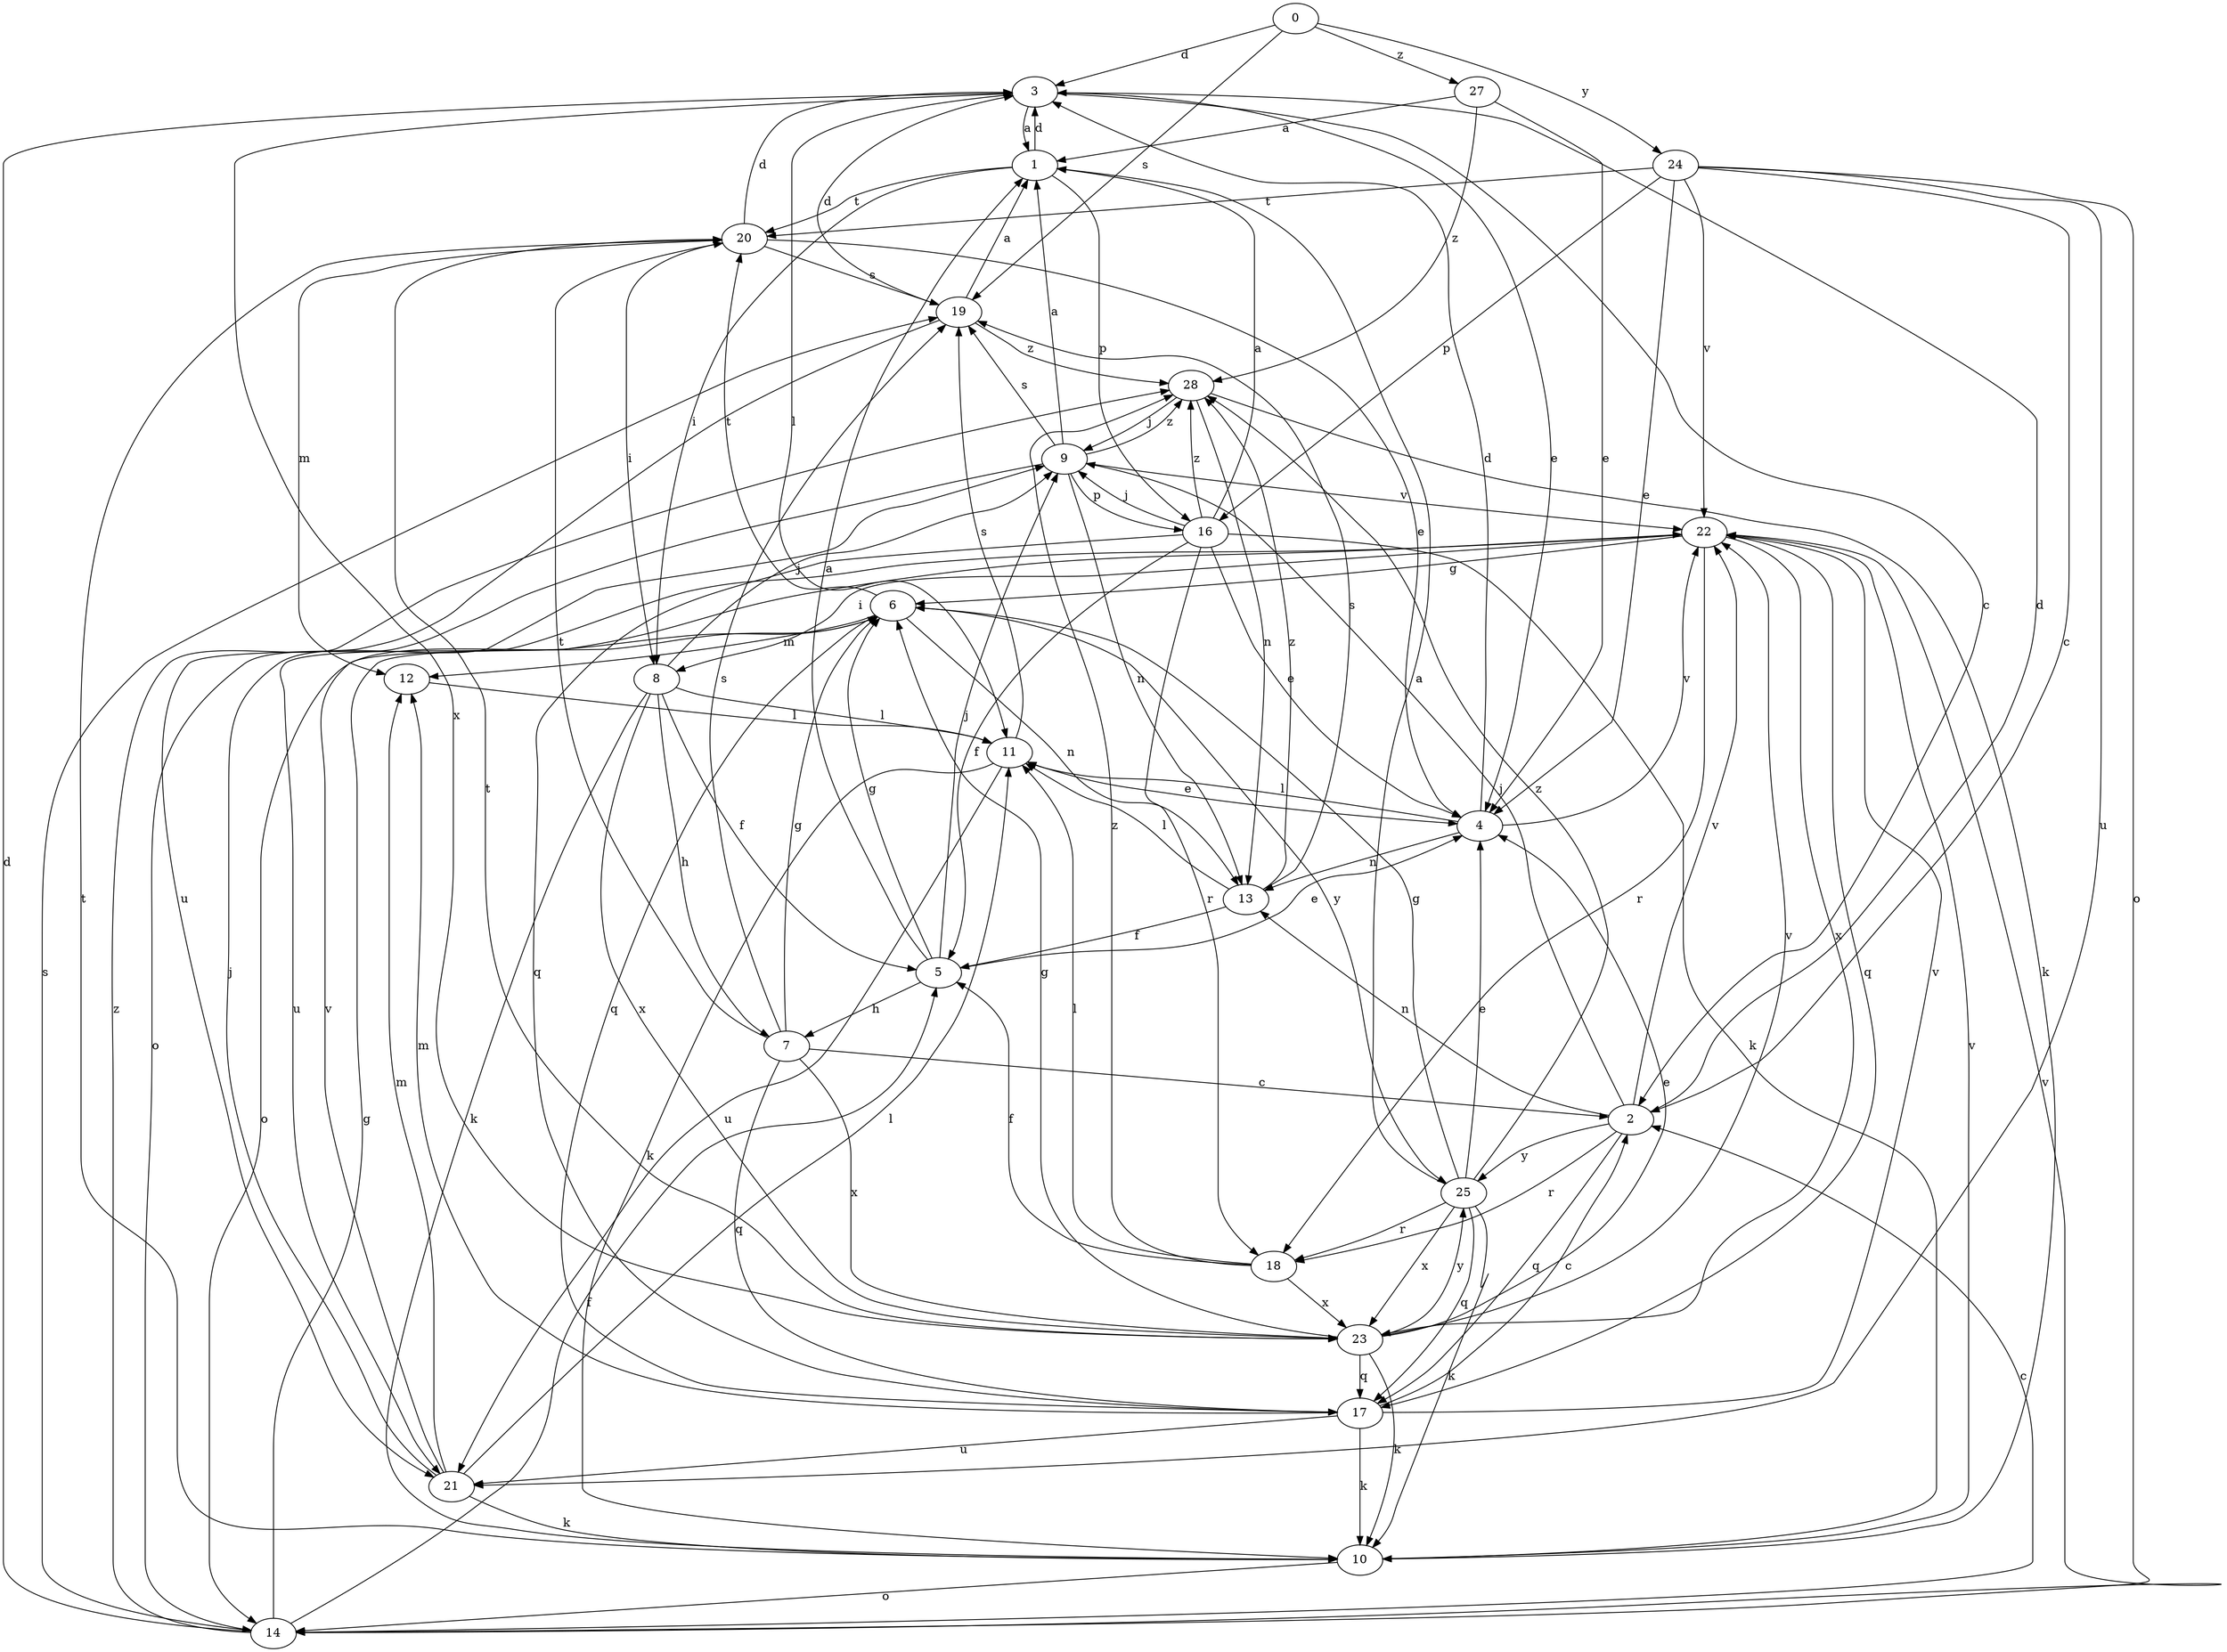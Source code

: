 strict digraph  {
0;
1;
2;
3;
4;
5;
6;
7;
8;
9;
10;
11;
12;
13;
14;
16;
17;
18;
19;
20;
21;
22;
23;
24;
25;
27;
28;
0 -> 3  [label=d];
0 -> 19  [label=s];
0 -> 24  [label=y];
0 -> 27  [label=z];
1 -> 3  [label=d];
1 -> 8  [label=i];
1 -> 16  [label=p];
1 -> 20  [label=t];
2 -> 3  [label=d];
2 -> 9  [label=j];
2 -> 13  [label=n];
2 -> 17  [label=q];
2 -> 18  [label=r];
2 -> 22  [label=v];
2 -> 25  [label=y];
3 -> 1  [label=a];
3 -> 2  [label=c];
3 -> 4  [label=e];
3 -> 11  [label=l];
3 -> 23  [label=x];
4 -> 3  [label=d];
4 -> 11  [label=l];
4 -> 13  [label=n];
4 -> 22  [label=v];
5 -> 1  [label=a];
5 -> 4  [label=e];
5 -> 6  [label=g];
5 -> 7  [label=h];
5 -> 9  [label=j];
6 -> 12  [label=m];
6 -> 13  [label=n];
6 -> 14  [label=o];
6 -> 17  [label=q];
6 -> 20  [label=t];
6 -> 25  [label=y];
7 -> 2  [label=c];
7 -> 6  [label=g];
7 -> 17  [label=q];
7 -> 19  [label=s];
7 -> 20  [label=t];
7 -> 23  [label=x];
8 -> 5  [label=f];
8 -> 7  [label=h];
8 -> 9  [label=j];
8 -> 10  [label=k];
8 -> 11  [label=l];
8 -> 23  [label=x];
9 -> 1  [label=a];
9 -> 13  [label=n];
9 -> 14  [label=o];
9 -> 16  [label=p];
9 -> 19  [label=s];
9 -> 22  [label=v];
9 -> 28  [label=z];
10 -> 14  [label=o];
10 -> 20  [label=t];
10 -> 22  [label=v];
11 -> 4  [label=e];
11 -> 10  [label=k];
11 -> 19  [label=s];
11 -> 21  [label=u];
12 -> 11  [label=l];
13 -> 5  [label=f];
13 -> 11  [label=l];
13 -> 19  [label=s];
13 -> 28  [label=z];
14 -> 2  [label=c];
14 -> 3  [label=d];
14 -> 5  [label=f];
14 -> 6  [label=g];
14 -> 19  [label=s];
14 -> 22  [label=v];
14 -> 28  [label=z];
16 -> 1  [label=a];
16 -> 4  [label=e];
16 -> 5  [label=f];
16 -> 9  [label=j];
16 -> 10  [label=k];
16 -> 17  [label=q];
16 -> 18  [label=r];
16 -> 28  [label=z];
17 -> 2  [label=c];
17 -> 10  [label=k];
17 -> 12  [label=m];
17 -> 21  [label=u];
17 -> 22  [label=v];
18 -> 5  [label=f];
18 -> 11  [label=l];
18 -> 23  [label=x];
18 -> 28  [label=z];
19 -> 1  [label=a];
19 -> 3  [label=d];
19 -> 21  [label=u];
19 -> 28  [label=z];
20 -> 3  [label=d];
20 -> 4  [label=e];
20 -> 8  [label=i];
20 -> 12  [label=m];
20 -> 19  [label=s];
21 -> 9  [label=j];
21 -> 10  [label=k];
21 -> 11  [label=l];
21 -> 12  [label=m];
21 -> 22  [label=v];
22 -> 6  [label=g];
22 -> 8  [label=i];
22 -> 17  [label=q];
22 -> 18  [label=r];
22 -> 21  [label=u];
22 -> 23  [label=x];
23 -> 4  [label=e];
23 -> 6  [label=g];
23 -> 10  [label=k];
23 -> 17  [label=q];
23 -> 20  [label=t];
23 -> 22  [label=v];
23 -> 25  [label=y];
24 -> 2  [label=c];
24 -> 4  [label=e];
24 -> 14  [label=o];
24 -> 16  [label=p];
24 -> 20  [label=t];
24 -> 21  [label=u];
24 -> 22  [label=v];
25 -> 1  [label=a];
25 -> 4  [label=e];
25 -> 6  [label=g];
25 -> 10  [label=k];
25 -> 17  [label=q];
25 -> 18  [label=r];
25 -> 23  [label=x];
25 -> 28  [label=z];
27 -> 1  [label=a];
27 -> 4  [label=e];
27 -> 28  [label=z];
28 -> 9  [label=j];
28 -> 10  [label=k];
28 -> 13  [label=n];
}
